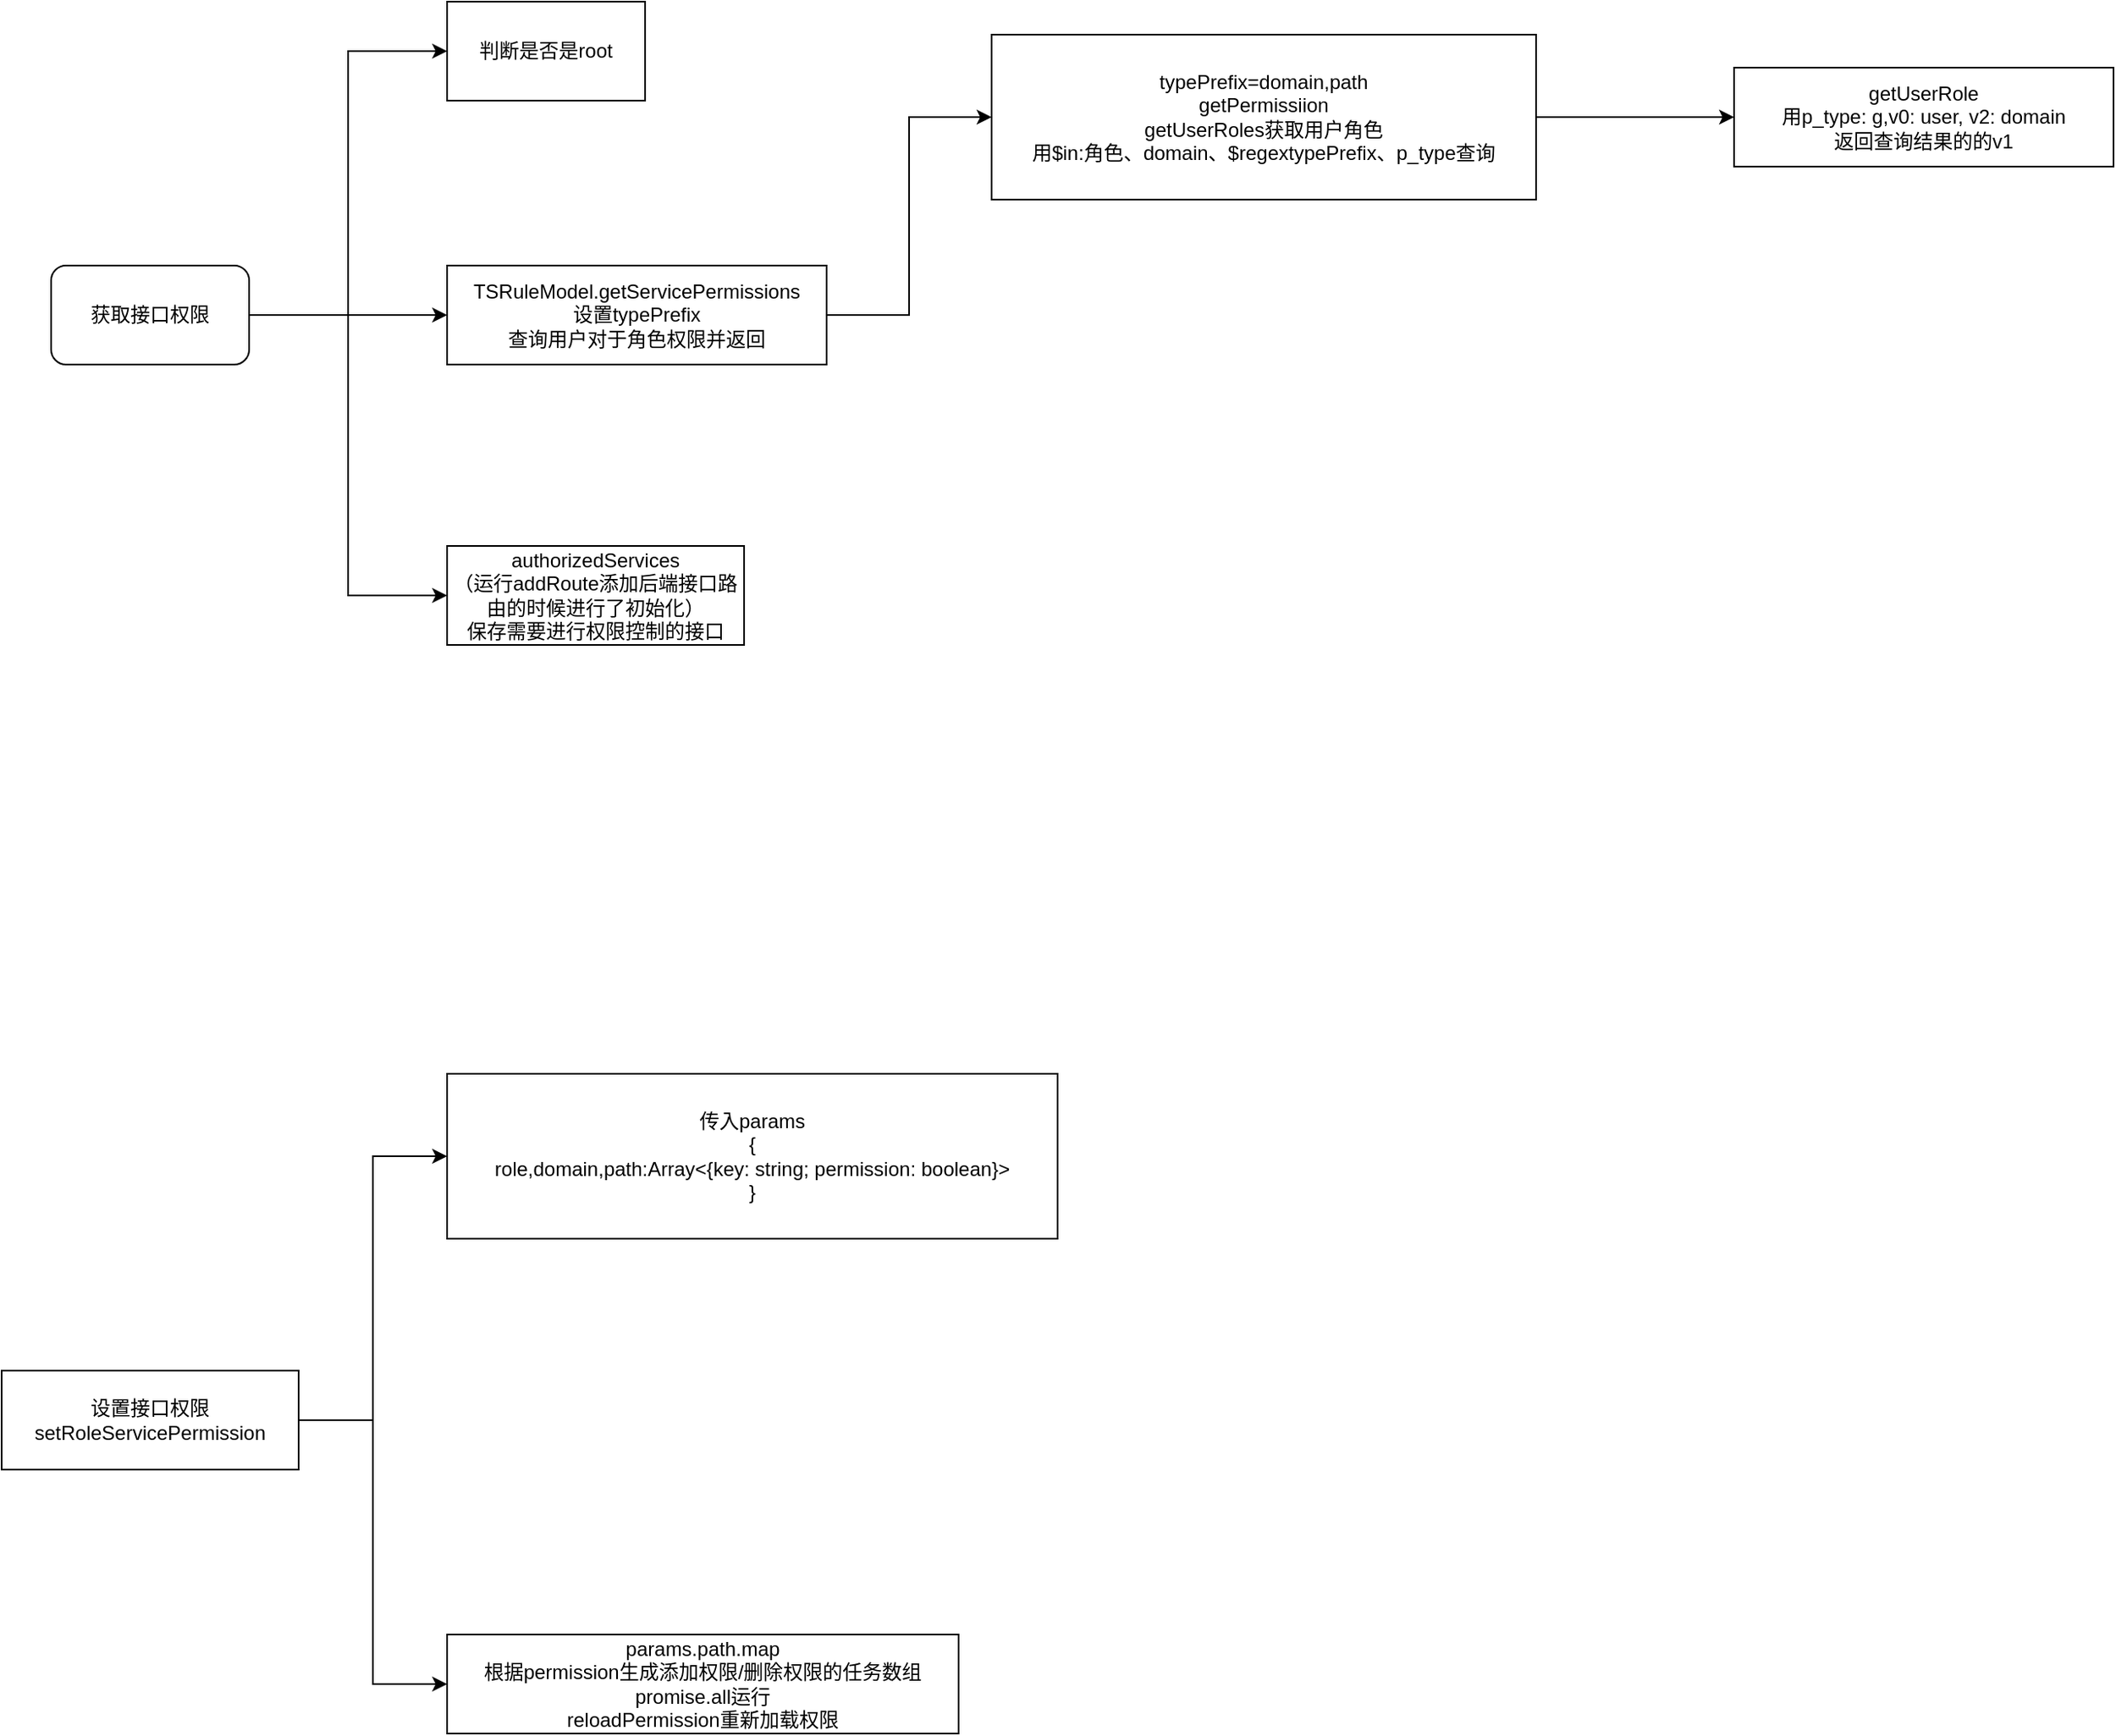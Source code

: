 <mxfile>
    <diagram id="BhFreiv_kReaCx63fQ6W" name="第 1 页">
        <mxGraphModel dx="1255" dy="1003" grid="1" gridSize="10" guides="1" tooltips="1" connect="1" arrows="1" fold="1" page="1" pageScale="1" pageWidth="3300" pageHeight="2339" math="0" shadow="0">
            <root>
                <mxCell id="0"/>
                <mxCell id="1" parent="0"/>
                <mxCell id="2" value="判断是否是root" style="rounded=0;whiteSpace=wrap;html=1;" vertex="1" parent="1">
                    <mxGeometry x="380" y="830" width="120" height="60" as="geometry"/>
                </mxCell>
                <mxCell id="4" style="edgeStyle=orthogonalEdgeStyle;rounded=0;orthogonalLoop=1;jettySize=auto;html=1;exitX=1;exitY=0.5;exitDx=0;exitDy=0;entryX=0;entryY=0.5;entryDx=0;entryDy=0;" edge="1" parent="1" source="3" target="2">
                    <mxGeometry relative="1" as="geometry"/>
                </mxCell>
                <mxCell id="6" style="edgeStyle=orthogonalEdgeStyle;rounded=0;orthogonalLoop=1;jettySize=auto;html=1;exitX=1;exitY=0.5;exitDx=0;exitDy=0;entryX=0;entryY=0.5;entryDx=0;entryDy=0;" edge="1" parent="1" source="3" target="5">
                    <mxGeometry relative="1" as="geometry"/>
                </mxCell>
                <mxCell id="8" style="edgeStyle=orthogonalEdgeStyle;rounded=0;orthogonalLoop=1;jettySize=auto;html=1;exitX=1;exitY=0.5;exitDx=0;exitDy=0;entryX=0;entryY=0.5;entryDx=0;entryDy=0;" edge="1" parent="1" source="3" target="7">
                    <mxGeometry relative="1" as="geometry"/>
                </mxCell>
                <mxCell id="3" value="获取接口权限" style="rounded=1;whiteSpace=wrap;html=1;" vertex="1" parent="1">
                    <mxGeometry x="140" y="990" width="120" height="60" as="geometry"/>
                </mxCell>
                <mxCell id="5" value="authorizedServices&lt;br&gt;（运行addRoute添加后端接口路由的时候进行了初始化）&lt;br&gt;保存需要进行权限控制的接口" style="rounded=0;whiteSpace=wrap;html=1;" vertex="1" parent="1">
                    <mxGeometry x="380" y="1160" width="180" height="60" as="geometry"/>
                </mxCell>
                <mxCell id="10" style="edgeStyle=orthogonalEdgeStyle;rounded=0;orthogonalLoop=1;jettySize=auto;html=1;exitX=1;exitY=0.5;exitDx=0;exitDy=0;entryX=0;entryY=0.5;entryDx=0;entryDy=0;" edge="1" parent="1" source="7" target="9">
                    <mxGeometry relative="1" as="geometry"/>
                </mxCell>
                <mxCell id="7" value="TSRuleModel.getServicePermissions&lt;br&gt;设置typePrefix&lt;br&gt;查询用户对于角色权限并返回" style="rounded=0;whiteSpace=wrap;html=1;" vertex="1" parent="1">
                    <mxGeometry x="380" y="990" width="230" height="60" as="geometry"/>
                </mxCell>
                <mxCell id="12" style="edgeStyle=orthogonalEdgeStyle;rounded=0;orthogonalLoop=1;jettySize=auto;html=1;exitX=1;exitY=0.5;exitDx=0;exitDy=0;entryX=0;entryY=0.5;entryDx=0;entryDy=0;" edge="1" parent="1" source="9" target="11">
                    <mxGeometry relative="1" as="geometry"/>
                </mxCell>
                <mxCell id="9" value="typePrefix=domain,path&lt;br&gt;getPermissiion&lt;br&gt;getUserRoles获取用户角色&lt;br&gt;用$in:角色、domain、$regextypePrefix、p_type查询" style="rounded=0;whiteSpace=wrap;html=1;" vertex="1" parent="1">
                    <mxGeometry x="710" y="850" width="330" height="100" as="geometry"/>
                </mxCell>
                <mxCell id="11" value="getUserRole&lt;br&gt;用p_type: g,v0: user, v2: domain&lt;br&gt;返回查询结果的的v1" style="rounded=0;whiteSpace=wrap;html=1;" vertex="1" parent="1">
                    <mxGeometry x="1160" y="870" width="230" height="60" as="geometry"/>
                </mxCell>
                <mxCell id="15" style="edgeStyle=orthogonalEdgeStyle;rounded=0;orthogonalLoop=1;jettySize=auto;html=1;exitX=1;exitY=0.5;exitDx=0;exitDy=0;entryX=0;entryY=0.5;entryDx=0;entryDy=0;" edge="1" parent="1" source="13" target="14">
                    <mxGeometry relative="1" as="geometry"/>
                </mxCell>
                <mxCell id="17" style="edgeStyle=orthogonalEdgeStyle;rounded=0;orthogonalLoop=1;jettySize=auto;html=1;exitX=1;exitY=0.5;exitDx=0;exitDy=0;entryX=0;entryY=0.5;entryDx=0;entryDy=0;" edge="1" parent="1" source="13" target="16">
                    <mxGeometry relative="1" as="geometry"/>
                </mxCell>
                <mxCell id="13" value="设置接口权限&lt;br&gt;setRoleServicePermission" style="rounded=0;whiteSpace=wrap;html=1;" vertex="1" parent="1">
                    <mxGeometry x="110" y="1660" width="180" height="60" as="geometry"/>
                </mxCell>
                <mxCell id="14" value="传入params&lt;br&gt;{&lt;br&gt;role,domain,path:Array&amp;lt;{key: string; permission: boolean}&amp;gt;&lt;br&gt;}" style="rounded=0;whiteSpace=wrap;html=1;" vertex="1" parent="1">
                    <mxGeometry x="380" y="1480" width="370" height="100" as="geometry"/>
                </mxCell>
                <mxCell id="16" value="params.path.map&lt;br&gt;根据permission生成添加权限/删除权限的任务数组&lt;br&gt;promise.all运行&lt;br&gt;reloadPermission重新加载权限" style="rounded=0;whiteSpace=wrap;html=1;" vertex="1" parent="1">
                    <mxGeometry x="380" y="1820" width="310" height="60" as="geometry"/>
                </mxCell>
            </root>
        </mxGraphModel>
    </diagram>
</mxfile>